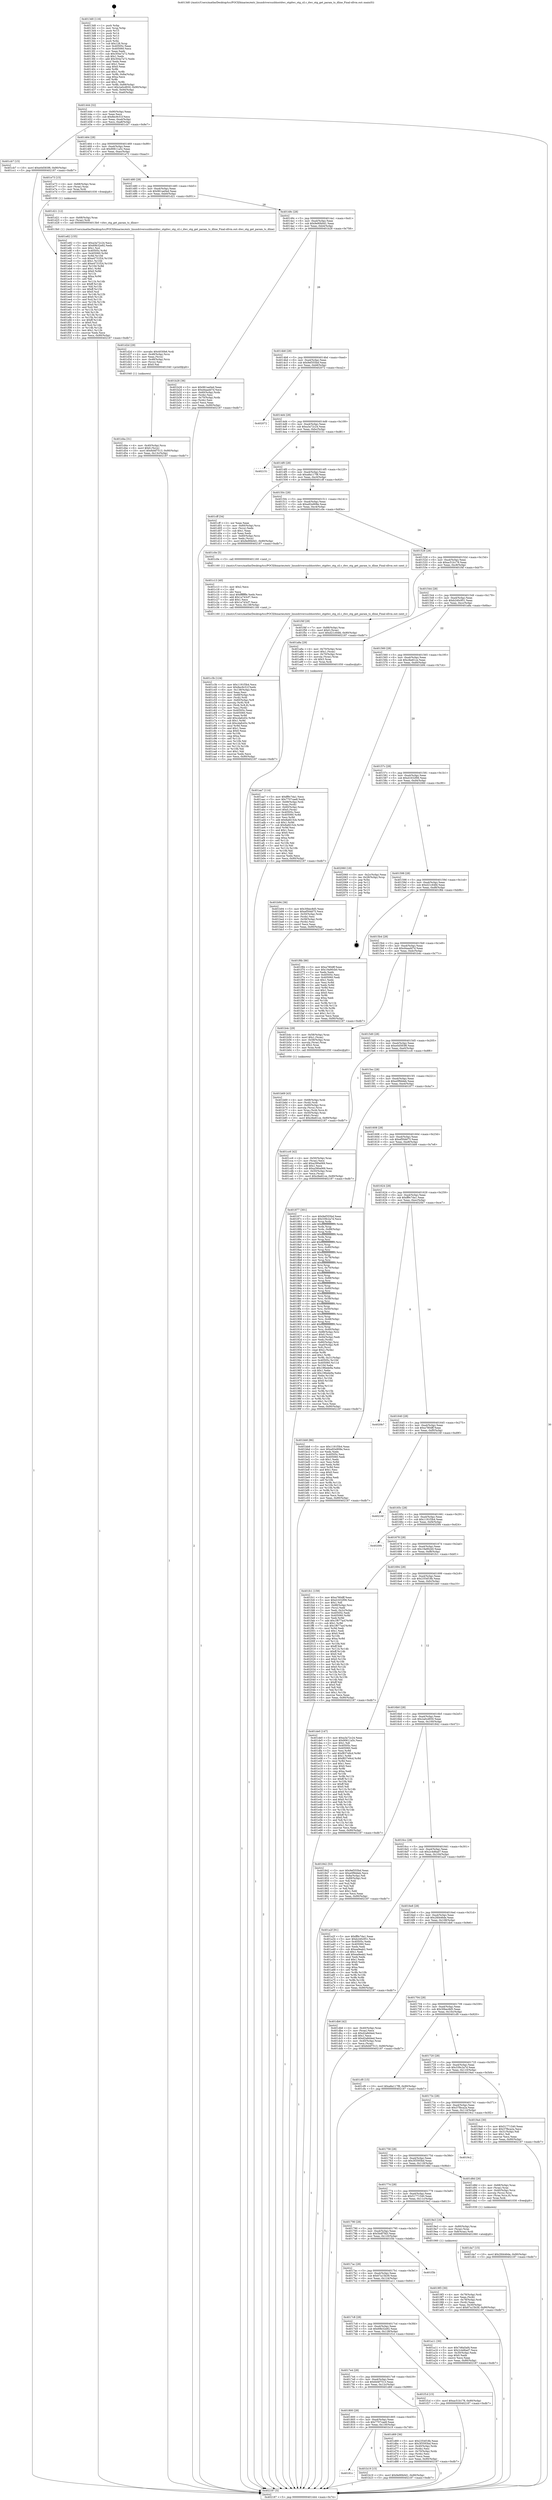 digraph "0x4013d0" {
  label = "0x4013d0 (/mnt/c/Users/mathe/Desktop/tcc/POCII/binaries/extr_linuxdriversusbhostdwc_otgdwc_otg_cil.c_dwc_otg_get_param_ts_dline_Final-ollvm.out::main(0))"
  labelloc = "t"
  node[shape=record]

  Entry [label="",width=0.3,height=0.3,shape=circle,fillcolor=black,style=filled]
  "0x401444" [label="{
     0x401444 [32]\l
     | [instrs]\l
     &nbsp;&nbsp;0x401444 \<+6\>: mov -0x90(%rbp),%eax\l
     &nbsp;&nbsp;0x40144a \<+2\>: mov %eax,%ecx\l
     &nbsp;&nbsp;0x40144c \<+6\>: sub $0x8ec9c51f,%ecx\l
     &nbsp;&nbsp;0x401452 \<+6\>: mov %eax,-0xa4(%rbp)\l
     &nbsp;&nbsp;0x401458 \<+6\>: mov %ecx,-0xa8(%rbp)\l
     &nbsp;&nbsp;0x40145e \<+6\>: je 0000000000401cb7 \<main+0x8e7\>\l
  }"]
  "0x401cb7" [label="{
     0x401cb7 [15]\l
     | [instrs]\l
     &nbsp;&nbsp;0x401cb7 \<+10\>: movl $0xe0d583f6,-0x90(%rbp)\l
     &nbsp;&nbsp;0x401cc1 \<+5\>: jmp 0000000000402187 \<main+0xdb7\>\l
  }"]
  "0x401464" [label="{
     0x401464 [28]\l
     | [instrs]\l
     &nbsp;&nbsp;0x401464 \<+5\>: jmp 0000000000401469 \<main+0x99\>\l
     &nbsp;&nbsp;0x401469 \<+6\>: mov -0xa4(%rbp),%eax\l
     &nbsp;&nbsp;0x40146f \<+5\>: sub $0x90611a5c,%eax\l
     &nbsp;&nbsp;0x401474 \<+6\>: mov %eax,-0xac(%rbp)\l
     &nbsp;&nbsp;0x40147a \<+6\>: je 0000000000401e73 \<main+0xaa3\>\l
  }"]
  Exit [label="",width=0.3,height=0.3,shape=circle,fillcolor=black,style=filled,peripheries=2]
  "0x401e73" [label="{
     0x401e73 [15]\l
     | [instrs]\l
     &nbsp;&nbsp;0x401e73 \<+4\>: mov -0x68(%rbp),%rax\l
     &nbsp;&nbsp;0x401e77 \<+3\>: mov (%rax),%rax\l
     &nbsp;&nbsp;0x401e7a \<+3\>: mov %rax,%rdi\l
     &nbsp;&nbsp;0x401e7d \<+5\>: call 0000000000401030 \<free@plt\>\l
     | [calls]\l
     &nbsp;&nbsp;0x401030 \{1\} (unknown)\l
  }"]
  "0x401480" [label="{
     0x401480 [28]\l
     | [instrs]\l
     &nbsp;&nbsp;0x401480 \<+5\>: jmp 0000000000401485 \<main+0xb5\>\l
     &nbsp;&nbsp;0x401485 \<+6\>: mov -0xa4(%rbp),%eax\l
     &nbsp;&nbsp;0x40148b \<+5\>: sub $0x961ae0ed,%eax\l
     &nbsp;&nbsp;0x401490 \<+6\>: mov %eax,-0xb0(%rbp)\l
     &nbsp;&nbsp;0x401496 \<+6\>: je 0000000000401d21 \<main+0x951\>\l
  }"]
  "0x401e82" [label="{
     0x401e82 [155]\l
     | [instrs]\l
     &nbsp;&nbsp;0x401e82 \<+5\>: mov $0xa3a72c24,%ecx\l
     &nbsp;&nbsp;0x401e87 \<+5\>: mov $0x69b32e92,%edx\l
     &nbsp;&nbsp;0x401e8c \<+3\>: mov $0x1,%sil\l
     &nbsp;&nbsp;0x401e8f \<+8\>: mov 0x40505c,%r8d\l
     &nbsp;&nbsp;0x401e97 \<+8\>: mov 0x405060,%r9d\l
     &nbsp;&nbsp;0x401e9f \<+3\>: mov %r8d,%r10d\l
     &nbsp;&nbsp;0x401ea2 \<+7\>: sub $0xe4731f24,%r10d\l
     &nbsp;&nbsp;0x401ea9 \<+4\>: sub $0x1,%r10d\l
     &nbsp;&nbsp;0x401ead \<+7\>: add $0xe4731f24,%r10d\l
     &nbsp;&nbsp;0x401eb4 \<+4\>: imul %r10d,%r8d\l
     &nbsp;&nbsp;0x401eb8 \<+4\>: and $0x1,%r8d\l
     &nbsp;&nbsp;0x401ebc \<+4\>: cmp $0x0,%r8d\l
     &nbsp;&nbsp;0x401ec0 \<+4\>: sete %r11b\l
     &nbsp;&nbsp;0x401ec4 \<+4\>: cmp $0xa,%r9d\l
     &nbsp;&nbsp;0x401ec8 \<+3\>: setl %bl\l
     &nbsp;&nbsp;0x401ecb \<+3\>: mov %r11b,%r14b\l
     &nbsp;&nbsp;0x401ece \<+4\>: xor $0xff,%r14b\l
     &nbsp;&nbsp;0x401ed2 \<+3\>: mov %bl,%r15b\l
     &nbsp;&nbsp;0x401ed5 \<+4\>: xor $0xff,%r15b\l
     &nbsp;&nbsp;0x401ed9 \<+4\>: xor $0x0,%sil\l
     &nbsp;&nbsp;0x401edd \<+3\>: mov %r14b,%r12b\l
     &nbsp;&nbsp;0x401ee0 \<+4\>: and $0x0,%r12b\l
     &nbsp;&nbsp;0x401ee4 \<+3\>: and %sil,%r11b\l
     &nbsp;&nbsp;0x401ee7 \<+3\>: mov %r15b,%r13b\l
     &nbsp;&nbsp;0x401eea \<+4\>: and $0x0,%r13b\l
     &nbsp;&nbsp;0x401eee \<+3\>: and %sil,%bl\l
     &nbsp;&nbsp;0x401ef1 \<+3\>: or %r11b,%r12b\l
     &nbsp;&nbsp;0x401ef4 \<+3\>: or %bl,%r13b\l
     &nbsp;&nbsp;0x401ef7 \<+3\>: xor %r13b,%r12b\l
     &nbsp;&nbsp;0x401efa \<+3\>: or %r15b,%r14b\l
     &nbsp;&nbsp;0x401efd \<+4\>: xor $0xff,%r14b\l
     &nbsp;&nbsp;0x401f01 \<+4\>: or $0x0,%sil\l
     &nbsp;&nbsp;0x401f05 \<+3\>: and %sil,%r14b\l
     &nbsp;&nbsp;0x401f08 \<+3\>: or %r14b,%r12b\l
     &nbsp;&nbsp;0x401f0b \<+4\>: test $0x1,%r12b\l
     &nbsp;&nbsp;0x401f0f \<+3\>: cmovne %edx,%ecx\l
     &nbsp;&nbsp;0x401f12 \<+6\>: mov %ecx,-0x90(%rbp)\l
     &nbsp;&nbsp;0x401f18 \<+5\>: jmp 0000000000402187 \<main+0xdb7\>\l
  }"]
  "0x401d21" [label="{
     0x401d21 [12]\l
     | [instrs]\l
     &nbsp;&nbsp;0x401d21 \<+4\>: mov -0x68(%rbp),%rax\l
     &nbsp;&nbsp;0x401d25 \<+3\>: mov (%rax),%rdi\l
     &nbsp;&nbsp;0x401d28 \<+5\>: call 00000000004013b0 \<dwc_otg_get_param_ts_dline\>\l
     | [calls]\l
     &nbsp;&nbsp;0x4013b0 \{1\} (/mnt/c/Users/mathe/Desktop/tcc/POCII/binaries/extr_linuxdriversusbhostdwc_otgdwc_otg_cil.c_dwc_otg_get_param_ts_dline_Final-ollvm.out::dwc_otg_get_param_ts_dline)\l
  }"]
  "0x40149c" [label="{
     0x40149c [28]\l
     | [instrs]\l
     &nbsp;&nbsp;0x40149c \<+5\>: jmp 00000000004014a1 \<main+0xd1\>\l
     &nbsp;&nbsp;0x4014a1 \<+6\>: mov -0xa4(%rbp),%eax\l
     &nbsp;&nbsp;0x4014a7 \<+5\>: sub $0x9e90b0d1,%eax\l
     &nbsp;&nbsp;0x4014ac \<+6\>: mov %eax,-0xb4(%rbp)\l
     &nbsp;&nbsp;0x4014b2 \<+6\>: je 0000000000401b28 \<main+0x758\>\l
  }"]
  "0x401da7" [label="{
     0x401da7 [15]\l
     | [instrs]\l
     &nbsp;&nbsp;0x401da7 \<+10\>: movl $0x2fd446de,-0x90(%rbp)\l
     &nbsp;&nbsp;0x401db1 \<+5\>: jmp 0000000000402187 \<main+0xdb7\>\l
  }"]
  "0x401b28" [label="{
     0x401b28 [36]\l
     | [instrs]\l
     &nbsp;&nbsp;0x401b28 \<+5\>: mov $0x961ae0ed,%eax\l
     &nbsp;&nbsp;0x401b2d \<+5\>: mov $0xd4aadd7d,%ecx\l
     &nbsp;&nbsp;0x401b32 \<+4\>: mov -0x60(%rbp),%rdx\l
     &nbsp;&nbsp;0x401b36 \<+2\>: mov (%rdx),%esi\l
     &nbsp;&nbsp;0x401b38 \<+4\>: mov -0x70(%rbp),%rdx\l
     &nbsp;&nbsp;0x401b3c \<+2\>: cmp (%rdx),%esi\l
     &nbsp;&nbsp;0x401b3e \<+3\>: cmovl %ecx,%eax\l
     &nbsp;&nbsp;0x401b41 \<+6\>: mov %eax,-0x90(%rbp)\l
     &nbsp;&nbsp;0x401b47 \<+5\>: jmp 0000000000402187 \<main+0xdb7\>\l
  }"]
  "0x4014b8" [label="{
     0x4014b8 [28]\l
     | [instrs]\l
     &nbsp;&nbsp;0x4014b8 \<+5\>: jmp 00000000004014bd \<main+0xed\>\l
     &nbsp;&nbsp;0x4014bd \<+6\>: mov -0xa4(%rbp),%eax\l
     &nbsp;&nbsp;0x4014c3 \<+5\>: sub $0x9ef355bd,%eax\l
     &nbsp;&nbsp;0x4014c8 \<+6\>: mov %eax,-0xb8(%rbp)\l
     &nbsp;&nbsp;0x4014ce \<+6\>: je 0000000000402072 \<main+0xca2\>\l
  }"]
  "0x401d4a" [label="{
     0x401d4a [31]\l
     | [instrs]\l
     &nbsp;&nbsp;0x401d4a \<+4\>: mov -0x40(%rbp),%rcx\l
     &nbsp;&nbsp;0x401d4e \<+6\>: movl $0x0,(%rcx)\l
     &nbsp;&nbsp;0x401d54 \<+10\>: movl $0x6d4f7513,-0x90(%rbp)\l
     &nbsp;&nbsp;0x401d5e \<+6\>: mov %eax,-0x13c(%rbp)\l
     &nbsp;&nbsp;0x401d64 \<+5\>: jmp 0000000000402187 \<main+0xdb7\>\l
  }"]
  "0x402072" [label="{
     0x402072\l
  }", style=dashed]
  "0x4014d4" [label="{
     0x4014d4 [28]\l
     | [instrs]\l
     &nbsp;&nbsp;0x4014d4 \<+5\>: jmp 00000000004014d9 \<main+0x109\>\l
     &nbsp;&nbsp;0x4014d9 \<+6\>: mov -0xa4(%rbp),%eax\l
     &nbsp;&nbsp;0x4014df \<+5\>: sub $0xa3a72c24,%eax\l
     &nbsp;&nbsp;0x4014e4 \<+6\>: mov %eax,-0xbc(%rbp)\l
     &nbsp;&nbsp;0x4014ea \<+6\>: je 0000000000402151 \<main+0xd81\>\l
  }"]
  "0x401d2d" [label="{
     0x401d2d [29]\l
     | [instrs]\l
     &nbsp;&nbsp;0x401d2d \<+10\>: movabs $0x4030b6,%rdi\l
     &nbsp;&nbsp;0x401d37 \<+4\>: mov -0x48(%rbp),%rcx\l
     &nbsp;&nbsp;0x401d3b \<+2\>: mov %eax,(%rcx)\l
     &nbsp;&nbsp;0x401d3d \<+4\>: mov -0x48(%rbp),%rcx\l
     &nbsp;&nbsp;0x401d41 \<+2\>: mov (%rcx),%esi\l
     &nbsp;&nbsp;0x401d43 \<+2\>: mov $0x0,%al\l
     &nbsp;&nbsp;0x401d45 \<+5\>: call 0000000000401040 \<printf@plt\>\l
     | [calls]\l
     &nbsp;&nbsp;0x401040 \{1\} (unknown)\l
  }"]
  "0x402151" [label="{
     0x402151\l
  }", style=dashed]
  "0x4014f0" [label="{
     0x4014f0 [28]\l
     | [instrs]\l
     &nbsp;&nbsp;0x4014f0 \<+5\>: jmp 00000000004014f5 \<main+0x125\>\l
     &nbsp;&nbsp;0x4014f5 \<+6\>: mov -0xa4(%rbp),%eax\l
     &nbsp;&nbsp;0x4014fb \<+5\>: sub $0xa8a117f8,%eax\l
     &nbsp;&nbsp;0x401500 \<+6\>: mov %eax,-0xc0(%rbp)\l
     &nbsp;&nbsp;0x401506 \<+6\>: je 0000000000401cff \<main+0x92f\>\l
  }"]
  "0x401c3b" [label="{
     0x401c3b [124]\l
     | [instrs]\l
     &nbsp;&nbsp;0x401c3b \<+5\>: mov $0x1191f3b4,%ecx\l
     &nbsp;&nbsp;0x401c40 \<+5\>: mov $0x8ec9c51f,%edx\l
     &nbsp;&nbsp;0x401c45 \<+6\>: mov -0x138(%rbp),%esi\l
     &nbsp;&nbsp;0x401c4b \<+3\>: imul %eax,%esi\l
     &nbsp;&nbsp;0x401c4e \<+4\>: mov -0x68(%rbp),%rdi\l
     &nbsp;&nbsp;0x401c52 \<+3\>: mov (%rdi),%rdi\l
     &nbsp;&nbsp;0x401c55 \<+4\>: mov -0x60(%rbp),%r8\l
     &nbsp;&nbsp;0x401c59 \<+3\>: movslq (%r8),%r8\l
     &nbsp;&nbsp;0x401c5c \<+4\>: mov (%rdi,%r8,8),%rdi\l
     &nbsp;&nbsp;0x401c60 \<+2\>: mov %esi,(%rdi)\l
     &nbsp;&nbsp;0x401c62 \<+7\>: mov 0x40505c,%eax\l
     &nbsp;&nbsp;0x401c69 \<+7\>: mov 0x405060,%esi\l
     &nbsp;&nbsp;0x401c70 \<+3\>: mov %eax,%r9d\l
     &nbsp;&nbsp;0x401c73 \<+7\>: add $0xcdafcd3c,%r9d\l
     &nbsp;&nbsp;0x401c7a \<+4\>: sub $0x1,%r9d\l
     &nbsp;&nbsp;0x401c7e \<+7\>: sub $0xcdafcd3c,%r9d\l
     &nbsp;&nbsp;0x401c85 \<+4\>: imul %r9d,%eax\l
     &nbsp;&nbsp;0x401c89 \<+3\>: and $0x1,%eax\l
     &nbsp;&nbsp;0x401c8c \<+3\>: cmp $0x0,%eax\l
     &nbsp;&nbsp;0x401c8f \<+4\>: sete %r10b\l
     &nbsp;&nbsp;0x401c93 \<+3\>: cmp $0xa,%esi\l
     &nbsp;&nbsp;0x401c96 \<+4\>: setl %r11b\l
     &nbsp;&nbsp;0x401c9a \<+3\>: mov %r10b,%bl\l
     &nbsp;&nbsp;0x401c9d \<+3\>: and %r11b,%bl\l
     &nbsp;&nbsp;0x401ca0 \<+3\>: xor %r11b,%r10b\l
     &nbsp;&nbsp;0x401ca3 \<+3\>: or %r10b,%bl\l
     &nbsp;&nbsp;0x401ca6 \<+3\>: test $0x1,%bl\l
     &nbsp;&nbsp;0x401ca9 \<+3\>: cmovne %edx,%ecx\l
     &nbsp;&nbsp;0x401cac \<+6\>: mov %ecx,-0x90(%rbp)\l
     &nbsp;&nbsp;0x401cb2 \<+5\>: jmp 0000000000402187 \<main+0xdb7\>\l
  }"]
  "0x401cff" [label="{
     0x401cff [34]\l
     | [instrs]\l
     &nbsp;&nbsp;0x401cff \<+2\>: xor %eax,%eax\l
     &nbsp;&nbsp;0x401d01 \<+4\>: mov -0x60(%rbp),%rcx\l
     &nbsp;&nbsp;0x401d05 \<+2\>: mov (%rcx),%edx\l
     &nbsp;&nbsp;0x401d07 \<+3\>: sub $0x1,%eax\l
     &nbsp;&nbsp;0x401d0a \<+2\>: sub %eax,%edx\l
     &nbsp;&nbsp;0x401d0c \<+4\>: mov -0x60(%rbp),%rcx\l
     &nbsp;&nbsp;0x401d10 \<+2\>: mov %edx,(%rcx)\l
     &nbsp;&nbsp;0x401d12 \<+10\>: movl $0x9e90b0d1,-0x90(%rbp)\l
     &nbsp;&nbsp;0x401d1c \<+5\>: jmp 0000000000402187 \<main+0xdb7\>\l
  }"]
  "0x40150c" [label="{
     0x40150c [28]\l
     | [instrs]\l
     &nbsp;&nbsp;0x40150c \<+5\>: jmp 0000000000401511 \<main+0x141\>\l
     &nbsp;&nbsp;0x401511 \<+6\>: mov -0xa4(%rbp),%eax\l
     &nbsp;&nbsp;0x401517 \<+5\>: sub $0xa92e908e,%eax\l
     &nbsp;&nbsp;0x40151c \<+6\>: mov %eax,-0xc4(%rbp)\l
     &nbsp;&nbsp;0x401522 \<+6\>: je 0000000000401c0e \<main+0x83e\>\l
  }"]
  "0x401c13" [label="{
     0x401c13 [40]\l
     | [instrs]\l
     &nbsp;&nbsp;0x401c13 \<+5\>: mov $0x2,%ecx\l
     &nbsp;&nbsp;0x401c18 \<+1\>: cltd\l
     &nbsp;&nbsp;0x401c19 \<+2\>: idiv %ecx\l
     &nbsp;&nbsp;0x401c1b \<+6\>: imul $0xfffffffe,%edx,%ecx\l
     &nbsp;&nbsp;0x401c21 \<+6\>: add $0x1a743cf7,%ecx\l
     &nbsp;&nbsp;0x401c27 \<+3\>: add $0x1,%ecx\l
     &nbsp;&nbsp;0x401c2a \<+6\>: sub $0x1a743cf7,%ecx\l
     &nbsp;&nbsp;0x401c30 \<+6\>: mov %ecx,-0x138(%rbp)\l
     &nbsp;&nbsp;0x401c36 \<+5\>: call 0000000000401160 \<next_i\>\l
     | [calls]\l
     &nbsp;&nbsp;0x401160 \{1\} (/mnt/c/Users/mathe/Desktop/tcc/POCII/binaries/extr_linuxdriversusbhostdwc_otgdwc_otg_cil.c_dwc_otg_get_param_ts_dline_Final-ollvm.out::next_i)\l
  }"]
  "0x401c0e" [label="{
     0x401c0e [5]\l
     | [instrs]\l
     &nbsp;&nbsp;0x401c0e \<+5\>: call 0000000000401160 \<next_i\>\l
     | [calls]\l
     &nbsp;&nbsp;0x401160 \{1\} (/mnt/c/Users/mathe/Desktop/tcc/POCII/binaries/extr_linuxdriversusbhostdwc_otgdwc_otg_cil.c_dwc_otg_get_param_ts_dline_Final-ollvm.out::next_i)\l
  }"]
  "0x401528" [label="{
     0x401528 [28]\l
     | [instrs]\l
     &nbsp;&nbsp;0x401528 \<+5\>: jmp 000000000040152d \<main+0x15d\>\l
     &nbsp;&nbsp;0x40152d \<+6\>: mov -0xa4(%rbp),%eax\l
     &nbsp;&nbsp;0x401533 \<+5\>: sub $0xac51b178,%eax\l
     &nbsp;&nbsp;0x401538 \<+6\>: mov %eax,-0xc8(%rbp)\l
     &nbsp;&nbsp;0x40153e \<+6\>: je 0000000000401f4f \<main+0xb7f\>\l
  }"]
  "0x401b69" [label="{
     0x401b69 [43]\l
     | [instrs]\l
     &nbsp;&nbsp;0x401b69 \<+4\>: mov -0x68(%rbp),%rdi\l
     &nbsp;&nbsp;0x401b6d \<+3\>: mov (%rdi),%rdi\l
     &nbsp;&nbsp;0x401b70 \<+4\>: mov -0x60(%rbp),%rcx\l
     &nbsp;&nbsp;0x401b74 \<+3\>: movslq (%rcx),%rcx\l
     &nbsp;&nbsp;0x401b77 \<+4\>: mov %rax,(%rdi,%rcx,8)\l
     &nbsp;&nbsp;0x401b7b \<+4\>: mov -0x50(%rbp),%rax\l
     &nbsp;&nbsp;0x401b7f \<+6\>: movl $0x0,(%rax)\l
     &nbsp;&nbsp;0x401b85 \<+10\>: movl $0xcfee61ce,-0x90(%rbp)\l
     &nbsp;&nbsp;0x401b8f \<+5\>: jmp 0000000000402187 \<main+0xdb7\>\l
  }"]
  "0x401f4f" [label="{
     0x401f4f [28]\l
     | [instrs]\l
     &nbsp;&nbsp;0x401f4f \<+7\>: mov -0x88(%rbp),%rax\l
     &nbsp;&nbsp;0x401f56 \<+6\>: movl $0x0,(%rax)\l
     &nbsp;&nbsp;0x401f5c \<+10\>: movl $0xd21c64fd,-0x90(%rbp)\l
     &nbsp;&nbsp;0x401f66 \<+5\>: jmp 0000000000402187 \<main+0xdb7\>\l
  }"]
  "0x401544" [label="{
     0x401544 [28]\l
     | [instrs]\l
     &nbsp;&nbsp;0x401544 \<+5\>: jmp 0000000000401549 \<main+0x179\>\l
     &nbsp;&nbsp;0x401549 \<+6\>: mov -0xa4(%rbp),%eax\l
     &nbsp;&nbsp;0x40154f \<+5\>: sub $0xb240c951,%eax\l
     &nbsp;&nbsp;0x401554 \<+6\>: mov %eax,-0xcc(%rbp)\l
     &nbsp;&nbsp;0x40155a \<+6\>: je 0000000000401a8a \<main+0x6ba\>\l
  }"]
  "0x40181c" [label="{
     0x40181c\l
  }", style=dashed]
  "0x401a8a" [label="{
     0x401a8a [29]\l
     | [instrs]\l
     &nbsp;&nbsp;0x401a8a \<+4\>: mov -0x70(%rbp),%rax\l
     &nbsp;&nbsp;0x401a8e \<+6\>: movl $0x1,(%rax)\l
     &nbsp;&nbsp;0x401a94 \<+4\>: mov -0x70(%rbp),%rax\l
     &nbsp;&nbsp;0x401a98 \<+3\>: movslq (%rax),%rax\l
     &nbsp;&nbsp;0x401a9b \<+4\>: shl $0x3,%rax\l
     &nbsp;&nbsp;0x401a9f \<+3\>: mov %rax,%rdi\l
     &nbsp;&nbsp;0x401aa2 \<+5\>: call 0000000000401050 \<malloc@plt\>\l
     | [calls]\l
     &nbsp;&nbsp;0x401050 \{1\} (unknown)\l
  }"]
  "0x401560" [label="{
     0x401560 [28]\l
     | [instrs]\l
     &nbsp;&nbsp;0x401560 \<+5\>: jmp 0000000000401565 \<main+0x195\>\l
     &nbsp;&nbsp;0x401565 \<+6\>: mov -0xa4(%rbp),%eax\l
     &nbsp;&nbsp;0x40156b \<+5\>: sub $0xcfee61ce,%eax\l
     &nbsp;&nbsp;0x401570 \<+6\>: mov %eax,-0xd0(%rbp)\l
     &nbsp;&nbsp;0x401576 \<+6\>: je 0000000000401b94 \<main+0x7c4\>\l
  }"]
  "0x401b19" [label="{
     0x401b19 [15]\l
     | [instrs]\l
     &nbsp;&nbsp;0x401b19 \<+10\>: movl $0x9e90b0d1,-0x90(%rbp)\l
     &nbsp;&nbsp;0x401b23 \<+5\>: jmp 0000000000402187 \<main+0xdb7\>\l
  }"]
  "0x401b94" [label="{
     0x401b94 [36]\l
     | [instrs]\l
     &nbsp;&nbsp;0x401b94 \<+5\>: mov $0x30bec8d5,%eax\l
     &nbsp;&nbsp;0x401b99 \<+5\>: mov $0xef50dd75,%ecx\l
     &nbsp;&nbsp;0x401b9e \<+4\>: mov -0x50(%rbp),%rdx\l
     &nbsp;&nbsp;0x401ba2 \<+2\>: mov (%rdx),%esi\l
     &nbsp;&nbsp;0x401ba4 \<+4\>: mov -0x58(%rbp),%rdx\l
     &nbsp;&nbsp;0x401ba8 \<+2\>: cmp (%rdx),%esi\l
     &nbsp;&nbsp;0x401baa \<+3\>: cmovl %ecx,%eax\l
     &nbsp;&nbsp;0x401bad \<+6\>: mov %eax,-0x90(%rbp)\l
     &nbsp;&nbsp;0x401bb3 \<+5\>: jmp 0000000000402187 \<main+0xdb7\>\l
  }"]
  "0x40157c" [label="{
     0x40157c [28]\l
     | [instrs]\l
     &nbsp;&nbsp;0x40157c \<+5\>: jmp 0000000000401581 \<main+0x1b1\>\l
     &nbsp;&nbsp;0x401581 \<+6\>: mov -0xa4(%rbp),%eax\l
     &nbsp;&nbsp;0x401587 \<+5\>: sub $0xd1632f06,%eax\l
     &nbsp;&nbsp;0x40158c \<+6\>: mov %eax,-0xd4(%rbp)\l
     &nbsp;&nbsp;0x401592 \<+6\>: je 0000000000402060 \<main+0xc90\>\l
  }"]
  "0x401800" [label="{
     0x401800 [28]\l
     | [instrs]\l
     &nbsp;&nbsp;0x401800 \<+5\>: jmp 0000000000401805 \<main+0x435\>\l
     &nbsp;&nbsp;0x401805 \<+6\>: mov -0xa4(%rbp),%eax\l
     &nbsp;&nbsp;0x40180b \<+5\>: sub $0x7707cae8,%eax\l
     &nbsp;&nbsp;0x401810 \<+6\>: mov %eax,-0x130(%rbp)\l
     &nbsp;&nbsp;0x401816 \<+6\>: je 0000000000401b19 \<main+0x749\>\l
  }"]
  "0x402060" [label="{
     0x402060 [18]\l
     | [instrs]\l
     &nbsp;&nbsp;0x402060 \<+3\>: mov -0x2c(%rbp),%eax\l
     &nbsp;&nbsp;0x402063 \<+4\>: lea -0x28(%rbp),%rsp\l
     &nbsp;&nbsp;0x402067 \<+1\>: pop %rbx\l
     &nbsp;&nbsp;0x402068 \<+2\>: pop %r12\l
     &nbsp;&nbsp;0x40206a \<+2\>: pop %r13\l
     &nbsp;&nbsp;0x40206c \<+2\>: pop %r14\l
     &nbsp;&nbsp;0x40206e \<+2\>: pop %r15\l
     &nbsp;&nbsp;0x402070 \<+1\>: pop %rbp\l
     &nbsp;&nbsp;0x402071 \<+1\>: ret\l
  }"]
  "0x401598" [label="{
     0x401598 [28]\l
     | [instrs]\l
     &nbsp;&nbsp;0x401598 \<+5\>: jmp 000000000040159d \<main+0x1cd\>\l
     &nbsp;&nbsp;0x40159d \<+6\>: mov -0xa4(%rbp),%eax\l
     &nbsp;&nbsp;0x4015a3 \<+5\>: sub $0xd21c64fd,%eax\l
     &nbsp;&nbsp;0x4015a8 \<+6\>: mov %eax,-0xd8(%rbp)\l
     &nbsp;&nbsp;0x4015ae \<+6\>: je 0000000000401f6b \<main+0xb9b\>\l
  }"]
  "0x401d69" [label="{
     0x401d69 [36]\l
     | [instrs]\l
     &nbsp;&nbsp;0x401d69 \<+5\>: mov $0x2354f18b,%eax\l
     &nbsp;&nbsp;0x401d6e \<+5\>: mov $0x3f3593bd,%ecx\l
     &nbsp;&nbsp;0x401d73 \<+4\>: mov -0x40(%rbp),%rdx\l
     &nbsp;&nbsp;0x401d77 \<+2\>: mov (%rdx),%esi\l
     &nbsp;&nbsp;0x401d79 \<+4\>: mov -0x70(%rbp),%rdx\l
     &nbsp;&nbsp;0x401d7d \<+2\>: cmp (%rdx),%esi\l
     &nbsp;&nbsp;0x401d7f \<+3\>: cmovl %ecx,%eax\l
     &nbsp;&nbsp;0x401d82 \<+6\>: mov %eax,-0x90(%rbp)\l
     &nbsp;&nbsp;0x401d88 \<+5\>: jmp 0000000000402187 \<main+0xdb7\>\l
  }"]
  "0x401f6b" [label="{
     0x401f6b [86]\l
     | [instrs]\l
     &nbsp;&nbsp;0x401f6b \<+5\>: mov $0xa780dff,%eax\l
     &nbsp;&nbsp;0x401f70 \<+5\>: mov $0x19a90cb0,%ecx\l
     &nbsp;&nbsp;0x401f75 \<+2\>: xor %edx,%edx\l
     &nbsp;&nbsp;0x401f77 \<+7\>: mov 0x40505c,%esi\l
     &nbsp;&nbsp;0x401f7e \<+7\>: mov 0x405060,%edi\l
     &nbsp;&nbsp;0x401f85 \<+3\>: sub $0x1,%edx\l
     &nbsp;&nbsp;0x401f88 \<+3\>: mov %esi,%r8d\l
     &nbsp;&nbsp;0x401f8b \<+3\>: add %edx,%r8d\l
     &nbsp;&nbsp;0x401f8e \<+4\>: imul %r8d,%esi\l
     &nbsp;&nbsp;0x401f92 \<+3\>: and $0x1,%esi\l
     &nbsp;&nbsp;0x401f95 \<+3\>: cmp $0x0,%esi\l
     &nbsp;&nbsp;0x401f98 \<+4\>: sete %r9b\l
     &nbsp;&nbsp;0x401f9c \<+3\>: cmp $0xa,%edi\l
     &nbsp;&nbsp;0x401f9f \<+4\>: setl %r10b\l
     &nbsp;&nbsp;0x401fa3 \<+3\>: mov %r9b,%r11b\l
     &nbsp;&nbsp;0x401fa6 \<+3\>: and %r10b,%r11b\l
     &nbsp;&nbsp;0x401fa9 \<+3\>: xor %r10b,%r9b\l
     &nbsp;&nbsp;0x401fac \<+3\>: or %r9b,%r11b\l
     &nbsp;&nbsp;0x401faf \<+4\>: test $0x1,%r11b\l
     &nbsp;&nbsp;0x401fb3 \<+3\>: cmovne %ecx,%eax\l
     &nbsp;&nbsp;0x401fb6 \<+6\>: mov %eax,-0x90(%rbp)\l
     &nbsp;&nbsp;0x401fbc \<+5\>: jmp 0000000000402187 \<main+0xdb7\>\l
  }"]
  "0x4015b4" [label="{
     0x4015b4 [28]\l
     | [instrs]\l
     &nbsp;&nbsp;0x4015b4 \<+5\>: jmp 00000000004015b9 \<main+0x1e9\>\l
     &nbsp;&nbsp;0x4015b9 \<+6\>: mov -0xa4(%rbp),%eax\l
     &nbsp;&nbsp;0x4015bf \<+5\>: sub $0xd4aadd7d,%eax\l
     &nbsp;&nbsp;0x4015c4 \<+6\>: mov %eax,-0xdc(%rbp)\l
     &nbsp;&nbsp;0x4015ca \<+6\>: je 0000000000401b4c \<main+0x77c\>\l
  }"]
  "0x4017e4" [label="{
     0x4017e4 [28]\l
     | [instrs]\l
     &nbsp;&nbsp;0x4017e4 \<+5\>: jmp 00000000004017e9 \<main+0x419\>\l
     &nbsp;&nbsp;0x4017e9 \<+6\>: mov -0xa4(%rbp),%eax\l
     &nbsp;&nbsp;0x4017ef \<+5\>: sub $0x6d4f7513,%eax\l
     &nbsp;&nbsp;0x4017f4 \<+6\>: mov %eax,-0x12c(%rbp)\l
     &nbsp;&nbsp;0x4017fa \<+6\>: je 0000000000401d69 \<main+0x999\>\l
  }"]
  "0x401b4c" [label="{
     0x401b4c [29]\l
     | [instrs]\l
     &nbsp;&nbsp;0x401b4c \<+4\>: mov -0x58(%rbp),%rax\l
     &nbsp;&nbsp;0x401b50 \<+6\>: movl $0x1,(%rax)\l
     &nbsp;&nbsp;0x401b56 \<+4\>: mov -0x58(%rbp),%rax\l
     &nbsp;&nbsp;0x401b5a \<+3\>: movslq (%rax),%rax\l
     &nbsp;&nbsp;0x401b5d \<+4\>: shl $0x2,%rax\l
     &nbsp;&nbsp;0x401b61 \<+3\>: mov %rax,%rdi\l
     &nbsp;&nbsp;0x401b64 \<+5\>: call 0000000000401050 \<malloc@plt\>\l
     | [calls]\l
     &nbsp;&nbsp;0x401050 \{1\} (unknown)\l
  }"]
  "0x4015d0" [label="{
     0x4015d0 [28]\l
     | [instrs]\l
     &nbsp;&nbsp;0x4015d0 \<+5\>: jmp 00000000004015d5 \<main+0x205\>\l
     &nbsp;&nbsp;0x4015d5 \<+6\>: mov -0xa4(%rbp),%eax\l
     &nbsp;&nbsp;0x4015db \<+5\>: sub $0xe0d583f6,%eax\l
     &nbsp;&nbsp;0x4015e0 \<+6\>: mov %eax,-0xe0(%rbp)\l
     &nbsp;&nbsp;0x4015e6 \<+6\>: je 0000000000401cc6 \<main+0x8f6\>\l
  }"]
  "0x401f1d" [label="{
     0x401f1d [15]\l
     | [instrs]\l
     &nbsp;&nbsp;0x401f1d \<+10\>: movl $0xac51b178,-0x90(%rbp)\l
     &nbsp;&nbsp;0x401f27 \<+5\>: jmp 0000000000402187 \<main+0xdb7\>\l
  }"]
  "0x401cc6" [label="{
     0x401cc6 [42]\l
     | [instrs]\l
     &nbsp;&nbsp;0x401cc6 \<+4\>: mov -0x50(%rbp),%rax\l
     &nbsp;&nbsp;0x401cca \<+2\>: mov (%rax),%ecx\l
     &nbsp;&nbsp;0x401ccc \<+6\>: add $0xa390a069,%ecx\l
     &nbsp;&nbsp;0x401cd2 \<+3\>: add $0x1,%ecx\l
     &nbsp;&nbsp;0x401cd5 \<+6\>: sub $0xa390a069,%ecx\l
     &nbsp;&nbsp;0x401cdb \<+4\>: mov -0x50(%rbp),%rax\l
     &nbsp;&nbsp;0x401cdf \<+2\>: mov %ecx,(%rax)\l
     &nbsp;&nbsp;0x401ce1 \<+10\>: movl $0xcfee61ce,-0x90(%rbp)\l
     &nbsp;&nbsp;0x401ceb \<+5\>: jmp 0000000000402187 \<main+0xdb7\>\l
  }"]
  "0x4015ec" [label="{
     0x4015ec [28]\l
     | [instrs]\l
     &nbsp;&nbsp;0x4015ec \<+5\>: jmp 00000000004015f1 \<main+0x221\>\l
     &nbsp;&nbsp;0x4015f1 \<+6\>: mov -0xa4(%rbp),%eax\l
     &nbsp;&nbsp;0x4015f7 \<+5\>: sub $0xe0f9ddeb,%eax\l
     &nbsp;&nbsp;0x4015fc \<+6\>: mov %eax,-0xe4(%rbp)\l
     &nbsp;&nbsp;0x401602 \<+6\>: je 0000000000401877 \<main+0x4a7\>\l
  }"]
  "0x401aa7" [label="{
     0x401aa7 [114]\l
     | [instrs]\l
     &nbsp;&nbsp;0x401aa7 \<+5\>: mov $0xff9c7da1,%ecx\l
     &nbsp;&nbsp;0x401aac \<+5\>: mov $0x7707cae8,%edx\l
     &nbsp;&nbsp;0x401ab1 \<+4\>: mov -0x68(%rbp),%rdi\l
     &nbsp;&nbsp;0x401ab5 \<+3\>: mov %rax,(%rdi)\l
     &nbsp;&nbsp;0x401ab8 \<+4\>: mov -0x60(%rbp),%rax\l
     &nbsp;&nbsp;0x401abc \<+6\>: movl $0x0,(%rax)\l
     &nbsp;&nbsp;0x401ac2 \<+7\>: mov 0x40505c,%esi\l
     &nbsp;&nbsp;0x401ac9 \<+8\>: mov 0x405060,%r8d\l
     &nbsp;&nbsp;0x401ad1 \<+3\>: mov %esi,%r9d\l
     &nbsp;&nbsp;0x401ad4 \<+7\>: add $0x8afd15cb,%r9d\l
     &nbsp;&nbsp;0x401adb \<+4\>: sub $0x1,%r9d\l
     &nbsp;&nbsp;0x401adf \<+7\>: sub $0x8afd15cb,%r9d\l
     &nbsp;&nbsp;0x401ae6 \<+4\>: imul %r9d,%esi\l
     &nbsp;&nbsp;0x401aea \<+3\>: and $0x1,%esi\l
     &nbsp;&nbsp;0x401aed \<+3\>: cmp $0x0,%esi\l
     &nbsp;&nbsp;0x401af0 \<+4\>: sete %r10b\l
     &nbsp;&nbsp;0x401af4 \<+4\>: cmp $0xa,%r8d\l
     &nbsp;&nbsp;0x401af8 \<+4\>: setl %r11b\l
     &nbsp;&nbsp;0x401afc \<+3\>: mov %r10b,%bl\l
     &nbsp;&nbsp;0x401aff \<+3\>: and %r11b,%bl\l
     &nbsp;&nbsp;0x401b02 \<+3\>: xor %r11b,%r10b\l
     &nbsp;&nbsp;0x401b05 \<+3\>: or %r10b,%bl\l
     &nbsp;&nbsp;0x401b08 \<+3\>: test $0x1,%bl\l
     &nbsp;&nbsp;0x401b0b \<+3\>: cmovne %edx,%ecx\l
     &nbsp;&nbsp;0x401b0e \<+6\>: mov %ecx,-0x90(%rbp)\l
     &nbsp;&nbsp;0x401b14 \<+5\>: jmp 0000000000402187 \<main+0xdb7\>\l
  }"]
  "0x401877" [label="{
     0x401877 [301]\l
     | [instrs]\l
     &nbsp;&nbsp;0x401877 \<+5\>: mov $0x9ef355bd,%eax\l
     &nbsp;&nbsp;0x40187c \<+5\>: mov $0x339c2a7d,%ecx\l
     &nbsp;&nbsp;0x401881 \<+3\>: mov %rsp,%rdx\l
     &nbsp;&nbsp;0x401884 \<+4\>: add $0xfffffffffffffff0,%rdx\l
     &nbsp;&nbsp;0x401888 \<+3\>: mov %rdx,%rsp\l
     &nbsp;&nbsp;0x40188b \<+7\>: mov %rdx,-0x88(%rbp)\l
     &nbsp;&nbsp;0x401892 \<+3\>: mov %rsp,%rdx\l
     &nbsp;&nbsp;0x401895 \<+4\>: add $0xfffffffffffffff0,%rdx\l
     &nbsp;&nbsp;0x401899 \<+3\>: mov %rdx,%rsp\l
     &nbsp;&nbsp;0x40189c \<+3\>: mov %rsp,%rsi\l
     &nbsp;&nbsp;0x40189f \<+4\>: add $0xfffffffffffffff0,%rsi\l
     &nbsp;&nbsp;0x4018a3 \<+3\>: mov %rsi,%rsp\l
     &nbsp;&nbsp;0x4018a6 \<+4\>: mov %rsi,-0x80(%rbp)\l
     &nbsp;&nbsp;0x4018aa \<+3\>: mov %rsp,%rsi\l
     &nbsp;&nbsp;0x4018ad \<+4\>: add $0xfffffffffffffff0,%rsi\l
     &nbsp;&nbsp;0x4018b1 \<+3\>: mov %rsi,%rsp\l
     &nbsp;&nbsp;0x4018b4 \<+4\>: mov %rsi,-0x78(%rbp)\l
     &nbsp;&nbsp;0x4018b8 \<+3\>: mov %rsp,%rsi\l
     &nbsp;&nbsp;0x4018bb \<+4\>: add $0xfffffffffffffff0,%rsi\l
     &nbsp;&nbsp;0x4018bf \<+3\>: mov %rsi,%rsp\l
     &nbsp;&nbsp;0x4018c2 \<+4\>: mov %rsi,-0x70(%rbp)\l
     &nbsp;&nbsp;0x4018c6 \<+3\>: mov %rsp,%rsi\l
     &nbsp;&nbsp;0x4018c9 \<+4\>: add $0xfffffffffffffff0,%rsi\l
     &nbsp;&nbsp;0x4018cd \<+3\>: mov %rsi,%rsp\l
     &nbsp;&nbsp;0x4018d0 \<+4\>: mov %rsi,-0x68(%rbp)\l
     &nbsp;&nbsp;0x4018d4 \<+3\>: mov %rsp,%rsi\l
     &nbsp;&nbsp;0x4018d7 \<+4\>: add $0xfffffffffffffff0,%rsi\l
     &nbsp;&nbsp;0x4018db \<+3\>: mov %rsi,%rsp\l
     &nbsp;&nbsp;0x4018de \<+4\>: mov %rsi,-0x60(%rbp)\l
     &nbsp;&nbsp;0x4018e2 \<+3\>: mov %rsp,%rsi\l
     &nbsp;&nbsp;0x4018e5 \<+4\>: add $0xfffffffffffffff0,%rsi\l
     &nbsp;&nbsp;0x4018e9 \<+3\>: mov %rsi,%rsp\l
     &nbsp;&nbsp;0x4018ec \<+4\>: mov %rsi,-0x58(%rbp)\l
     &nbsp;&nbsp;0x4018f0 \<+3\>: mov %rsp,%rsi\l
     &nbsp;&nbsp;0x4018f3 \<+4\>: add $0xfffffffffffffff0,%rsi\l
     &nbsp;&nbsp;0x4018f7 \<+3\>: mov %rsi,%rsp\l
     &nbsp;&nbsp;0x4018fa \<+4\>: mov %rsi,-0x50(%rbp)\l
     &nbsp;&nbsp;0x4018fe \<+3\>: mov %rsp,%rsi\l
     &nbsp;&nbsp;0x401901 \<+4\>: add $0xfffffffffffffff0,%rsi\l
     &nbsp;&nbsp;0x401905 \<+3\>: mov %rsi,%rsp\l
     &nbsp;&nbsp;0x401908 \<+4\>: mov %rsi,-0x48(%rbp)\l
     &nbsp;&nbsp;0x40190c \<+3\>: mov %rsp,%rsi\l
     &nbsp;&nbsp;0x40190f \<+4\>: add $0xfffffffffffffff0,%rsi\l
     &nbsp;&nbsp;0x401913 \<+3\>: mov %rsi,%rsp\l
     &nbsp;&nbsp;0x401916 \<+4\>: mov %rsi,-0x40(%rbp)\l
     &nbsp;&nbsp;0x40191a \<+7\>: mov -0x88(%rbp),%rsi\l
     &nbsp;&nbsp;0x401921 \<+6\>: movl $0x0,(%rsi)\l
     &nbsp;&nbsp;0x401927 \<+6\>: mov -0x94(%rbp),%edi\l
     &nbsp;&nbsp;0x40192d \<+2\>: mov %edi,(%rdx)\l
     &nbsp;&nbsp;0x40192f \<+4\>: mov -0x80(%rbp),%rsi\l
     &nbsp;&nbsp;0x401933 \<+7\>: mov -0xa0(%rbp),%r8\l
     &nbsp;&nbsp;0x40193a \<+3\>: mov %r8,(%rsi)\l
     &nbsp;&nbsp;0x40193d \<+3\>: cmpl $0x2,(%rdx)\l
     &nbsp;&nbsp;0x401940 \<+4\>: setne %r9b\l
     &nbsp;&nbsp;0x401944 \<+4\>: and $0x1,%r9b\l
     &nbsp;&nbsp;0x401948 \<+4\>: mov %r9b,-0x31(%rbp)\l
     &nbsp;&nbsp;0x40194c \<+8\>: mov 0x40505c,%r10d\l
     &nbsp;&nbsp;0x401954 \<+8\>: mov 0x405060,%r11d\l
     &nbsp;&nbsp;0x40195c \<+3\>: mov %r10d,%ebx\l
     &nbsp;&nbsp;0x40195f \<+6\>: sub $0x196ede9a,%ebx\l
     &nbsp;&nbsp;0x401965 \<+3\>: sub $0x1,%ebx\l
     &nbsp;&nbsp;0x401968 \<+6\>: add $0x196ede9a,%ebx\l
     &nbsp;&nbsp;0x40196e \<+4\>: imul %ebx,%r10d\l
     &nbsp;&nbsp;0x401972 \<+4\>: and $0x1,%r10d\l
     &nbsp;&nbsp;0x401976 \<+4\>: cmp $0x0,%r10d\l
     &nbsp;&nbsp;0x40197a \<+4\>: sete %r9b\l
     &nbsp;&nbsp;0x40197e \<+4\>: cmp $0xa,%r11d\l
     &nbsp;&nbsp;0x401982 \<+4\>: setl %r14b\l
     &nbsp;&nbsp;0x401986 \<+3\>: mov %r9b,%r15b\l
     &nbsp;&nbsp;0x401989 \<+3\>: and %r14b,%r15b\l
     &nbsp;&nbsp;0x40198c \<+3\>: xor %r14b,%r9b\l
     &nbsp;&nbsp;0x40198f \<+3\>: or %r9b,%r15b\l
     &nbsp;&nbsp;0x401992 \<+4\>: test $0x1,%r15b\l
     &nbsp;&nbsp;0x401996 \<+3\>: cmovne %ecx,%eax\l
     &nbsp;&nbsp;0x401999 \<+6\>: mov %eax,-0x90(%rbp)\l
     &nbsp;&nbsp;0x40199f \<+5\>: jmp 0000000000402187 \<main+0xdb7\>\l
  }"]
  "0x401608" [label="{
     0x401608 [28]\l
     | [instrs]\l
     &nbsp;&nbsp;0x401608 \<+5\>: jmp 000000000040160d \<main+0x23d\>\l
     &nbsp;&nbsp;0x40160d \<+6\>: mov -0xa4(%rbp),%eax\l
     &nbsp;&nbsp;0x401613 \<+5\>: sub $0xef50dd75,%eax\l
     &nbsp;&nbsp;0x401618 \<+6\>: mov %eax,-0xe8(%rbp)\l
     &nbsp;&nbsp;0x40161e \<+6\>: je 0000000000401bb8 \<main+0x7e8\>\l
  }"]
  "0x4017c8" [label="{
     0x4017c8 [28]\l
     | [instrs]\l
     &nbsp;&nbsp;0x4017c8 \<+5\>: jmp 00000000004017cd \<main+0x3fd\>\l
     &nbsp;&nbsp;0x4017cd \<+6\>: mov -0xa4(%rbp),%eax\l
     &nbsp;&nbsp;0x4017d3 \<+5\>: sub $0x69b32e92,%eax\l
     &nbsp;&nbsp;0x4017d8 \<+6\>: mov %eax,-0x128(%rbp)\l
     &nbsp;&nbsp;0x4017de \<+6\>: je 0000000000401f1d \<main+0xb4d\>\l
  }"]
  "0x401bb8" [label="{
     0x401bb8 [86]\l
     | [instrs]\l
     &nbsp;&nbsp;0x401bb8 \<+5\>: mov $0x1191f3b4,%eax\l
     &nbsp;&nbsp;0x401bbd \<+5\>: mov $0xa92e908e,%ecx\l
     &nbsp;&nbsp;0x401bc2 \<+2\>: xor %edx,%edx\l
     &nbsp;&nbsp;0x401bc4 \<+7\>: mov 0x40505c,%esi\l
     &nbsp;&nbsp;0x401bcb \<+7\>: mov 0x405060,%edi\l
     &nbsp;&nbsp;0x401bd2 \<+3\>: sub $0x1,%edx\l
     &nbsp;&nbsp;0x401bd5 \<+3\>: mov %esi,%r8d\l
     &nbsp;&nbsp;0x401bd8 \<+3\>: add %edx,%r8d\l
     &nbsp;&nbsp;0x401bdb \<+4\>: imul %r8d,%esi\l
     &nbsp;&nbsp;0x401bdf \<+3\>: and $0x1,%esi\l
     &nbsp;&nbsp;0x401be2 \<+3\>: cmp $0x0,%esi\l
     &nbsp;&nbsp;0x401be5 \<+4\>: sete %r9b\l
     &nbsp;&nbsp;0x401be9 \<+3\>: cmp $0xa,%edi\l
     &nbsp;&nbsp;0x401bec \<+4\>: setl %r10b\l
     &nbsp;&nbsp;0x401bf0 \<+3\>: mov %r9b,%r11b\l
     &nbsp;&nbsp;0x401bf3 \<+3\>: and %r10b,%r11b\l
     &nbsp;&nbsp;0x401bf6 \<+3\>: xor %r10b,%r9b\l
     &nbsp;&nbsp;0x401bf9 \<+3\>: or %r9b,%r11b\l
     &nbsp;&nbsp;0x401bfc \<+4\>: test $0x1,%r11b\l
     &nbsp;&nbsp;0x401c00 \<+3\>: cmovne %ecx,%eax\l
     &nbsp;&nbsp;0x401c03 \<+6\>: mov %eax,-0x90(%rbp)\l
     &nbsp;&nbsp;0x401c09 \<+5\>: jmp 0000000000402187 \<main+0xdb7\>\l
  }"]
  "0x401624" [label="{
     0x401624 [28]\l
     | [instrs]\l
     &nbsp;&nbsp;0x401624 \<+5\>: jmp 0000000000401629 \<main+0x259\>\l
     &nbsp;&nbsp;0x401629 \<+6\>: mov -0xa4(%rbp),%eax\l
     &nbsp;&nbsp;0x40162f \<+5\>: sub $0xff9c7da1,%eax\l
     &nbsp;&nbsp;0x401634 \<+6\>: mov %eax,-0xec(%rbp)\l
     &nbsp;&nbsp;0x40163a \<+6\>: je 00000000004020b7 \<main+0xce7\>\l
  }"]
  "0x401a11" [label="{
     0x401a11 [30]\l
     | [instrs]\l
     &nbsp;&nbsp;0x401a11 \<+5\>: mov $0x7d6a5af4,%eax\l
     &nbsp;&nbsp;0x401a16 \<+5\>: mov $0x2c4d6ad7,%ecx\l
     &nbsp;&nbsp;0x401a1b \<+3\>: mov -0x30(%rbp),%edx\l
     &nbsp;&nbsp;0x401a1e \<+3\>: cmp $0x0,%edx\l
     &nbsp;&nbsp;0x401a21 \<+3\>: cmove %ecx,%eax\l
     &nbsp;&nbsp;0x401a24 \<+6\>: mov %eax,-0x90(%rbp)\l
     &nbsp;&nbsp;0x401a2a \<+5\>: jmp 0000000000402187 \<main+0xdb7\>\l
  }"]
  "0x4020b7" [label="{
     0x4020b7\l
  }", style=dashed]
  "0x401640" [label="{
     0x401640 [28]\l
     | [instrs]\l
     &nbsp;&nbsp;0x401640 \<+5\>: jmp 0000000000401645 \<main+0x275\>\l
     &nbsp;&nbsp;0x401645 \<+6\>: mov -0xa4(%rbp),%eax\l
     &nbsp;&nbsp;0x40164b \<+5\>: sub $0xa780dff,%eax\l
     &nbsp;&nbsp;0x401650 \<+6\>: mov %eax,-0xf0(%rbp)\l
     &nbsp;&nbsp;0x401656 \<+6\>: je 000000000040216f \<main+0xd9f\>\l
  }"]
  "0x4017ac" [label="{
     0x4017ac [28]\l
     | [instrs]\l
     &nbsp;&nbsp;0x4017ac \<+5\>: jmp 00000000004017b1 \<main+0x3e1\>\l
     &nbsp;&nbsp;0x4017b1 \<+6\>: mov -0xa4(%rbp),%eax\l
     &nbsp;&nbsp;0x4017b7 \<+5\>: sub $0x67a15b39,%eax\l
     &nbsp;&nbsp;0x4017bc \<+6\>: mov %eax,-0x124(%rbp)\l
     &nbsp;&nbsp;0x4017c2 \<+6\>: je 0000000000401a11 \<main+0x641\>\l
  }"]
  "0x40216f" [label="{
     0x40216f\l
  }", style=dashed]
  "0x40165c" [label="{
     0x40165c [28]\l
     | [instrs]\l
     &nbsp;&nbsp;0x40165c \<+5\>: jmp 0000000000401661 \<main+0x291\>\l
     &nbsp;&nbsp;0x401661 \<+6\>: mov -0xa4(%rbp),%eax\l
     &nbsp;&nbsp;0x401667 \<+5\>: sub $0x1191f3b4,%eax\l
     &nbsp;&nbsp;0x40166c \<+6\>: mov %eax,-0xf4(%rbp)\l
     &nbsp;&nbsp;0x401672 \<+6\>: je 00000000004020f4 \<main+0xd24\>\l
  }"]
  "0x401f3b" [label="{
     0x401f3b\l
  }", style=dashed]
  "0x4020f4" [label="{
     0x4020f4\l
  }", style=dashed]
  "0x401678" [label="{
     0x401678 [28]\l
     | [instrs]\l
     &nbsp;&nbsp;0x401678 \<+5\>: jmp 000000000040167d \<main+0x2ad\>\l
     &nbsp;&nbsp;0x40167d \<+6\>: mov -0xa4(%rbp),%eax\l
     &nbsp;&nbsp;0x401683 \<+5\>: sub $0x19a90cb0,%eax\l
     &nbsp;&nbsp;0x401688 \<+6\>: mov %eax,-0xf8(%rbp)\l
     &nbsp;&nbsp;0x40168e \<+6\>: je 0000000000401fc1 \<main+0xbf1\>\l
  }"]
  "0x4019f3" [label="{
     0x4019f3 [30]\l
     | [instrs]\l
     &nbsp;&nbsp;0x4019f3 \<+4\>: mov -0x78(%rbp),%rdi\l
     &nbsp;&nbsp;0x4019f7 \<+2\>: mov %eax,(%rdi)\l
     &nbsp;&nbsp;0x4019f9 \<+4\>: mov -0x78(%rbp),%rdi\l
     &nbsp;&nbsp;0x4019fd \<+2\>: mov (%rdi),%eax\l
     &nbsp;&nbsp;0x4019ff \<+3\>: mov %eax,-0x30(%rbp)\l
     &nbsp;&nbsp;0x401a02 \<+10\>: movl $0x67a15b39,-0x90(%rbp)\l
     &nbsp;&nbsp;0x401a0c \<+5\>: jmp 0000000000402187 \<main+0xdb7\>\l
  }"]
  "0x401fc1" [label="{
     0x401fc1 [159]\l
     | [instrs]\l
     &nbsp;&nbsp;0x401fc1 \<+5\>: mov $0xa780dff,%eax\l
     &nbsp;&nbsp;0x401fc6 \<+5\>: mov $0xd1632f06,%ecx\l
     &nbsp;&nbsp;0x401fcb \<+2\>: mov $0x1,%dl\l
     &nbsp;&nbsp;0x401fcd \<+7\>: mov -0x88(%rbp),%rsi\l
     &nbsp;&nbsp;0x401fd4 \<+2\>: mov (%rsi),%edi\l
     &nbsp;&nbsp;0x401fd6 \<+3\>: mov %edi,-0x2c(%rbp)\l
     &nbsp;&nbsp;0x401fd9 \<+7\>: mov 0x40505c,%edi\l
     &nbsp;&nbsp;0x401fe0 \<+8\>: mov 0x405060,%r8d\l
     &nbsp;&nbsp;0x401fe8 \<+3\>: mov %edi,%r9d\l
     &nbsp;&nbsp;0x401feb \<+7\>: add $0x1f677acf,%r9d\l
     &nbsp;&nbsp;0x401ff2 \<+4\>: sub $0x1,%r9d\l
     &nbsp;&nbsp;0x401ff6 \<+7\>: sub $0x1f677acf,%r9d\l
     &nbsp;&nbsp;0x401ffd \<+4\>: imul %r9d,%edi\l
     &nbsp;&nbsp;0x402001 \<+3\>: and $0x1,%edi\l
     &nbsp;&nbsp;0x402004 \<+3\>: cmp $0x0,%edi\l
     &nbsp;&nbsp;0x402007 \<+4\>: sete %r10b\l
     &nbsp;&nbsp;0x40200b \<+4\>: cmp $0xa,%r8d\l
     &nbsp;&nbsp;0x40200f \<+4\>: setl %r11b\l
     &nbsp;&nbsp;0x402013 \<+3\>: mov %r10b,%bl\l
     &nbsp;&nbsp;0x402016 \<+3\>: xor $0xff,%bl\l
     &nbsp;&nbsp;0x402019 \<+3\>: mov %r11b,%r14b\l
     &nbsp;&nbsp;0x40201c \<+4\>: xor $0xff,%r14b\l
     &nbsp;&nbsp;0x402020 \<+3\>: xor $0x0,%dl\l
     &nbsp;&nbsp;0x402023 \<+3\>: mov %bl,%r15b\l
     &nbsp;&nbsp;0x402026 \<+4\>: and $0x0,%r15b\l
     &nbsp;&nbsp;0x40202a \<+3\>: and %dl,%r10b\l
     &nbsp;&nbsp;0x40202d \<+3\>: mov %r14b,%r12b\l
     &nbsp;&nbsp;0x402030 \<+4\>: and $0x0,%r12b\l
     &nbsp;&nbsp;0x402034 \<+3\>: and %dl,%r11b\l
     &nbsp;&nbsp;0x402037 \<+3\>: or %r10b,%r15b\l
     &nbsp;&nbsp;0x40203a \<+3\>: or %r11b,%r12b\l
     &nbsp;&nbsp;0x40203d \<+3\>: xor %r12b,%r15b\l
     &nbsp;&nbsp;0x402040 \<+3\>: or %r14b,%bl\l
     &nbsp;&nbsp;0x402043 \<+3\>: xor $0xff,%bl\l
     &nbsp;&nbsp;0x402046 \<+3\>: or $0x0,%dl\l
     &nbsp;&nbsp;0x402049 \<+2\>: and %dl,%bl\l
     &nbsp;&nbsp;0x40204b \<+3\>: or %bl,%r15b\l
     &nbsp;&nbsp;0x40204e \<+4\>: test $0x1,%r15b\l
     &nbsp;&nbsp;0x402052 \<+3\>: cmovne %ecx,%eax\l
     &nbsp;&nbsp;0x402055 \<+6\>: mov %eax,-0x90(%rbp)\l
     &nbsp;&nbsp;0x40205b \<+5\>: jmp 0000000000402187 \<main+0xdb7\>\l
  }"]
  "0x401694" [label="{
     0x401694 [28]\l
     | [instrs]\l
     &nbsp;&nbsp;0x401694 \<+5\>: jmp 0000000000401699 \<main+0x2c9\>\l
     &nbsp;&nbsp;0x401699 \<+6\>: mov -0xa4(%rbp),%eax\l
     &nbsp;&nbsp;0x40169f \<+5\>: sub $0x2354f18b,%eax\l
     &nbsp;&nbsp;0x4016a4 \<+6\>: mov %eax,-0xfc(%rbp)\l
     &nbsp;&nbsp;0x4016aa \<+6\>: je 0000000000401de0 \<main+0xa10\>\l
  }"]
  "0x401790" [label="{
     0x401790 [28]\l
     | [instrs]\l
     &nbsp;&nbsp;0x401790 \<+5\>: jmp 0000000000401795 \<main+0x3c5\>\l
     &nbsp;&nbsp;0x401795 \<+6\>: mov -0xa4(%rbp),%eax\l
     &nbsp;&nbsp;0x40179b \<+5\>: sub $0x5bdf7fd3,%eax\l
     &nbsp;&nbsp;0x4017a0 \<+6\>: mov %eax,-0x120(%rbp)\l
     &nbsp;&nbsp;0x4017a6 \<+6\>: je 0000000000401f3b \<main+0xb6b\>\l
  }"]
  "0x401de0" [label="{
     0x401de0 [147]\l
     | [instrs]\l
     &nbsp;&nbsp;0x401de0 \<+5\>: mov $0xa3a72c24,%eax\l
     &nbsp;&nbsp;0x401de5 \<+5\>: mov $0x90611a5c,%ecx\l
     &nbsp;&nbsp;0x401dea \<+2\>: mov $0x1,%dl\l
     &nbsp;&nbsp;0x401dec \<+7\>: mov 0x40505c,%esi\l
     &nbsp;&nbsp;0x401df3 \<+7\>: mov 0x405060,%edi\l
     &nbsp;&nbsp;0x401dfa \<+3\>: mov %esi,%r8d\l
     &nbsp;&nbsp;0x401dfd \<+7\>: add $0xf837e9cd,%r8d\l
     &nbsp;&nbsp;0x401e04 \<+4\>: sub $0x1,%r8d\l
     &nbsp;&nbsp;0x401e08 \<+7\>: sub $0xf837e9cd,%r8d\l
     &nbsp;&nbsp;0x401e0f \<+4\>: imul %r8d,%esi\l
     &nbsp;&nbsp;0x401e13 \<+3\>: and $0x1,%esi\l
     &nbsp;&nbsp;0x401e16 \<+3\>: cmp $0x0,%esi\l
     &nbsp;&nbsp;0x401e19 \<+4\>: sete %r9b\l
     &nbsp;&nbsp;0x401e1d \<+3\>: cmp $0xa,%edi\l
     &nbsp;&nbsp;0x401e20 \<+4\>: setl %r10b\l
     &nbsp;&nbsp;0x401e24 \<+3\>: mov %r9b,%r11b\l
     &nbsp;&nbsp;0x401e27 \<+4\>: xor $0xff,%r11b\l
     &nbsp;&nbsp;0x401e2b \<+3\>: mov %r10b,%bl\l
     &nbsp;&nbsp;0x401e2e \<+3\>: xor $0xff,%bl\l
     &nbsp;&nbsp;0x401e31 \<+3\>: xor $0x0,%dl\l
     &nbsp;&nbsp;0x401e34 \<+3\>: mov %r11b,%r14b\l
     &nbsp;&nbsp;0x401e37 \<+4\>: and $0x0,%r14b\l
     &nbsp;&nbsp;0x401e3b \<+3\>: and %dl,%r9b\l
     &nbsp;&nbsp;0x401e3e \<+3\>: mov %bl,%r15b\l
     &nbsp;&nbsp;0x401e41 \<+4\>: and $0x0,%r15b\l
     &nbsp;&nbsp;0x401e45 \<+3\>: and %dl,%r10b\l
     &nbsp;&nbsp;0x401e48 \<+3\>: or %r9b,%r14b\l
     &nbsp;&nbsp;0x401e4b \<+3\>: or %r10b,%r15b\l
     &nbsp;&nbsp;0x401e4e \<+3\>: xor %r15b,%r14b\l
     &nbsp;&nbsp;0x401e51 \<+3\>: or %bl,%r11b\l
     &nbsp;&nbsp;0x401e54 \<+4\>: xor $0xff,%r11b\l
     &nbsp;&nbsp;0x401e58 \<+3\>: or $0x0,%dl\l
     &nbsp;&nbsp;0x401e5b \<+3\>: and %dl,%r11b\l
     &nbsp;&nbsp;0x401e5e \<+3\>: or %r11b,%r14b\l
     &nbsp;&nbsp;0x401e61 \<+4\>: test $0x1,%r14b\l
     &nbsp;&nbsp;0x401e65 \<+3\>: cmovne %ecx,%eax\l
     &nbsp;&nbsp;0x401e68 \<+6\>: mov %eax,-0x90(%rbp)\l
     &nbsp;&nbsp;0x401e6e \<+5\>: jmp 0000000000402187 \<main+0xdb7\>\l
  }"]
  "0x4016b0" [label="{
     0x4016b0 [28]\l
     | [instrs]\l
     &nbsp;&nbsp;0x4016b0 \<+5\>: jmp 00000000004016b5 \<main+0x2e5\>\l
     &nbsp;&nbsp;0x4016b5 \<+6\>: mov -0xa4(%rbp),%eax\l
     &nbsp;&nbsp;0x4016bb \<+5\>: sub $0x2a0cd930,%eax\l
     &nbsp;&nbsp;0x4016c0 \<+6\>: mov %eax,-0x100(%rbp)\l
     &nbsp;&nbsp;0x4016c6 \<+6\>: je 0000000000401842 \<main+0x472\>\l
  }"]
  "0x4019e3" [label="{
     0x4019e3 [16]\l
     | [instrs]\l
     &nbsp;&nbsp;0x4019e3 \<+4\>: mov -0x80(%rbp),%rax\l
     &nbsp;&nbsp;0x4019e7 \<+3\>: mov (%rax),%rax\l
     &nbsp;&nbsp;0x4019ea \<+4\>: mov 0x8(%rax),%rdi\l
     &nbsp;&nbsp;0x4019ee \<+5\>: call 0000000000401060 \<atoi@plt\>\l
     | [calls]\l
     &nbsp;&nbsp;0x401060 \{1\} (unknown)\l
  }"]
  "0x401842" [label="{
     0x401842 [53]\l
     | [instrs]\l
     &nbsp;&nbsp;0x401842 \<+5\>: mov $0x9ef355bd,%eax\l
     &nbsp;&nbsp;0x401847 \<+5\>: mov $0xe0f9ddeb,%ecx\l
     &nbsp;&nbsp;0x40184c \<+6\>: mov -0x8a(%rbp),%dl\l
     &nbsp;&nbsp;0x401852 \<+7\>: mov -0x89(%rbp),%sil\l
     &nbsp;&nbsp;0x401859 \<+3\>: mov %dl,%dil\l
     &nbsp;&nbsp;0x40185c \<+3\>: and %sil,%dil\l
     &nbsp;&nbsp;0x40185f \<+3\>: xor %sil,%dl\l
     &nbsp;&nbsp;0x401862 \<+3\>: or %dl,%dil\l
     &nbsp;&nbsp;0x401865 \<+4\>: test $0x1,%dil\l
     &nbsp;&nbsp;0x401869 \<+3\>: cmovne %ecx,%eax\l
     &nbsp;&nbsp;0x40186c \<+6\>: mov %eax,-0x90(%rbp)\l
     &nbsp;&nbsp;0x401872 \<+5\>: jmp 0000000000402187 \<main+0xdb7\>\l
  }"]
  "0x4016cc" [label="{
     0x4016cc [28]\l
     | [instrs]\l
     &nbsp;&nbsp;0x4016cc \<+5\>: jmp 00000000004016d1 \<main+0x301\>\l
     &nbsp;&nbsp;0x4016d1 \<+6\>: mov -0xa4(%rbp),%eax\l
     &nbsp;&nbsp;0x4016d7 \<+5\>: sub $0x2c4d6ad7,%eax\l
     &nbsp;&nbsp;0x4016dc \<+6\>: mov %eax,-0x104(%rbp)\l
     &nbsp;&nbsp;0x4016e2 \<+6\>: je 0000000000401a2f \<main+0x65f\>\l
  }"]
  "0x402187" [label="{
     0x402187 [5]\l
     | [instrs]\l
     &nbsp;&nbsp;0x402187 \<+5\>: jmp 0000000000401444 \<main+0x74\>\l
  }"]
  "0x4013d0" [label="{
     0x4013d0 [116]\l
     | [instrs]\l
     &nbsp;&nbsp;0x4013d0 \<+1\>: push %rbp\l
     &nbsp;&nbsp;0x4013d1 \<+3\>: mov %rsp,%rbp\l
     &nbsp;&nbsp;0x4013d4 \<+2\>: push %r15\l
     &nbsp;&nbsp;0x4013d6 \<+2\>: push %r14\l
     &nbsp;&nbsp;0x4013d8 \<+2\>: push %r13\l
     &nbsp;&nbsp;0x4013da \<+2\>: push %r12\l
     &nbsp;&nbsp;0x4013dc \<+1\>: push %rbx\l
     &nbsp;&nbsp;0x4013dd \<+7\>: sub $0x128,%rsp\l
     &nbsp;&nbsp;0x4013e4 \<+7\>: mov 0x40505c,%eax\l
     &nbsp;&nbsp;0x4013eb \<+7\>: mov 0x405060,%ecx\l
     &nbsp;&nbsp;0x4013f2 \<+2\>: mov %eax,%edx\l
     &nbsp;&nbsp;0x4013f4 \<+6\>: sub $0x304a7a72,%edx\l
     &nbsp;&nbsp;0x4013fa \<+3\>: sub $0x1,%edx\l
     &nbsp;&nbsp;0x4013fd \<+6\>: add $0x304a7a72,%edx\l
     &nbsp;&nbsp;0x401403 \<+3\>: imul %edx,%eax\l
     &nbsp;&nbsp;0x401406 \<+3\>: and $0x1,%eax\l
     &nbsp;&nbsp;0x401409 \<+3\>: cmp $0x0,%eax\l
     &nbsp;&nbsp;0x40140c \<+4\>: sete %r8b\l
     &nbsp;&nbsp;0x401410 \<+4\>: and $0x1,%r8b\l
     &nbsp;&nbsp;0x401414 \<+7\>: mov %r8b,-0x8a(%rbp)\l
     &nbsp;&nbsp;0x40141b \<+3\>: cmp $0xa,%ecx\l
     &nbsp;&nbsp;0x40141e \<+4\>: setl %r8b\l
     &nbsp;&nbsp;0x401422 \<+4\>: and $0x1,%r8b\l
     &nbsp;&nbsp;0x401426 \<+7\>: mov %r8b,-0x89(%rbp)\l
     &nbsp;&nbsp;0x40142d \<+10\>: movl $0x2a0cd930,-0x90(%rbp)\l
     &nbsp;&nbsp;0x401437 \<+6\>: mov %edi,-0x94(%rbp)\l
     &nbsp;&nbsp;0x40143d \<+7\>: mov %rsi,-0xa0(%rbp)\l
  }"]
  "0x401774" [label="{
     0x401774 [28]\l
     | [instrs]\l
     &nbsp;&nbsp;0x401774 \<+5\>: jmp 0000000000401779 \<main+0x3a9\>\l
     &nbsp;&nbsp;0x401779 \<+6\>: mov -0xa4(%rbp),%eax\l
     &nbsp;&nbsp;0x40177f \<+5\>: sub $0x51771540,%eax\l
     &nbsp;&nbsp;0x401784 \<+6\>: mov %eax,-0x11c(%rbp)\l
     &nbsp;&nbsp;0x40178a \<+6\>: je 00000000004019e3 \<main+0x613\>\l
  }"]
  "0x401d8d" [label="{
     0x401d8d [26]\l
     | [instrs]\l
     &nbsp;&nbsp;0x401d8d \<+4\>: mov -0x68(%rbp),%rax\l
     &nbsp;&nbsp;0x401d91 \<+3\>: mov (%rax),%rax\l
     &nbsp;&nbsp;0x401d94 \<+4\>: mov -0x40(%rbp),%rcx\l
     &nbsp;&nbsp;0x401d98 \<+3\>: movslq (%rcx),%rcx\l
     &nbsp;&nbsp;0x401d9b \<+4\>: mov (%rax,%rcx,8),%rax\l
     &nbsp;&nbsp;0x401d9f \<+3\>: mov %rax,%rdi\l
     &nbsp;&nbsp;0x401da2 \<+5\>: call 0000000000401030 \<free@plt\>\l
     | [calls]\l
     &nbsp;&nbsp;0x401030 \{1\} (unknown)\l
  }"]
  "0x401a2f" [label="{
     0x401a2f [91]\l
     | [instrs]\l
     &nbsp;&nbsp;0x401a2f \<+5\>: mov $0xff9c7da1,%eax\l
     &nbsp;&nbsp;0x401a34 \<+5\>: mov $0xb240c951,%ecx\l
     &nbsp;&nbsp;0x401a39 \<+7\>: mov 0x40505c,%edx\l
     &nbsp;&nbsp;0x401a40 \<+7\>: mov 0x405060,%esi\l
     &nbsp;&nbsp;0x401a47 \<+2\>: mov %edx,%edi\l
     &nbsp;&nbsp;0x401a49 \<+6\>: sub $0xea9eab2,%edi\l
     &nbsp;&nbsp;0x401a4f \<+3\>: sub $0x1,%edi\l
     &nbsp;&nbsp;0x401a52 \<+6\>: add $0xea9eab2,%edi\l
     &nbsp;&nbsp;0x401a58 \<+3\>: imul %edi,%edx\l
     &nbsp;&nbsp;0x401a5b \<+3\>: and $0x1,%edx\l
     &nbsp;&nbsp;0x401a5e \<+3\>: cmp $0x0,%edx\l
     &nbsp;&nbsp;0x401a61 \<+4\>: sete %r8b\l
     &nbsp;&nbsp;0x401a65 \<+3\>: cmp $0xa,%esi\l
     &nbsp;&nbsp;0x401a68 \<+4\>: setl %r9b\l
     &nbsp;&nbsp;0x401a6c \<+3\>: mov %r8b,%r10b\l
     &nbsp;&nbsp;0x401a6f \<+3\>: and %r9b,%r10b\l
     &nbsp;&nbsp;0x401a72 \<+3\>: xor %r9b,%r8b\l
     &nbsp;&nbsp;0x401a75 \<+3\>: or %r8b,%r10b\l
     &nbsp;&nbsp;0x401a78 \<+4\>: test $0x1,%r10b\l
     &nbsp;&nbsp;0x401a7c \<+3\>: cmovne %ecx,%eax\l
     &nbsp;&nbsp;0x401a7f \<+6\>: mov %eax,-0x90(%rbp)\l
     &nbsp;&nbsp;0x401a85 \<+5\>: jmp 0000000000402187 \<main+0xdb7\>\l
  }"]
  "0x4016e8" [label="{
     0x4016e8 [28]\l
     | [instrs]\l
     &nbsp;&nbsp;0x4016e8 \<+5\>: jmp 00000000004016ed \<main+0x31d\>\l
     &nbsp;&nbsp;0x4016ed \<+6\>: mov -0xa4(%rbp),%eax\l
     &nbsp;&nbsp;0x4016f3 \<+5\>: sub $0x2fd446de,%eax\l
     &nbsp;&nbsp;0x4016f8 \<+6\>: mov %eax,-0x108(%rbp)\l
     &nbsp;&nbsp;0x4016fe \<+6\>: je 0000000000401db6 \<main+0x9e6\>\l
  }"]
  "0x401758" [label="{
     0x401758 [28]\l
     | [instrs]\l
     &nbsp;&nbsp;0x401758 \<+5\>: jmp 000000000040175d \<main+0x38d\>\l
     &nbsp;&nbsp;0x40175d \<+6\>: mov -0xa4(%rbp),%eax\l
     &nbsp;&nbsp;0x401763 \<+5\>: sub $0x3f3593bd,%eax\l
     &nbsp;&nbsp;0x401768 \<+6\>: mov %eax,-0x118(%rbp)\l
     &nbsp;&nbsp;0x40176e \<+6\>: je 0000000000401d8d \<main+0x9bd\>\l
  }"]
  "0x401db6" [label="{
     0x401db6 [42]\l
     | [instrs]\l
     &nbsp;&nbsp;0x401db6 \<+4\>: mov -0x40(%rbp),%rax\l
     &nbsp;&nbsp;0x401dba \<+2\>: mov (%rax),%ecx\l
     &nbsp;&nbsp;0x401dbc \<+6\>: sub $0xd2a8d4ed,%ecx\l
     &nbsp;&nbsp;0x401dc2 \<+3\>: add $0x1,%ecx\l
     &nbsp;&nbsp;0x401dc5 \<+6\>: add $0xd2a8d4ed,%ecx\l
     &nbsp;&nbsp;0x401dcb \<+4\>: mov -0x40(%rbp),%rax\l
     &nbsp;&nbsp;0x401dcf \<+2\>: mov %ecx,(%rax)\l
     &nbsp;&nbsp;0x401dd1 \<+10\>: movl $0x6d4f7513,-0x90(%rbp)\l
     &nbsp;&nbsp;0x401ddb \<+5\>: jmp 0000000000402187 \<main+0xdb7\>\l
  }"]
  "0x401704" [label="{
     0x401704 [28]\l
     | [instrs]\l
     &nbsp;&nbsp;0x401704 \<+5\>: jmp 0000000000401709 \<main+0x339\>\l
     &nbsp;&nbsp;0x401709 \<+6\>: mov -0xa4(%rbp),%eax\l
     &nbsp;&nbsp;0x40170f \<+5\>: sub $0x30bec8d5,%eax\l
     &nbsp;&nbsp;0x401714 \<+6\>: mov %eax,-0x10c(%rbp)\l
     &nbsp;&nbsp;0x40171a \<+6\>: je 0000000000401cf0 \<main+0x920\>\l
  }"]
  "0x4019c2" [label="{
     0x4019c2\l
  }", style=dashed]
  "0x401cf0" [label="{
     0x401cf0 [15]\l
     | [instrs]\l
     &nbsp;&nbsp;0x401cf0 \<+10\>: movl $0xa8a117f8,-0x90(%rbp)\l
     &nbsp;&nbsp;0x401cfa \<+5\>: jmp 0000000000402187 \<main+0xdb7\>\l
  }"]
  "0x401720" [label="{
     0x401720 [28]\l
     | [instrs]\l
     &nbsp;&nbsp;0x401720 \<+5\>: jmp 0000000000401725 \<main+0x355\>\l
     &nbsp;&nbsp;0x401725 \<+6\>: mov -0xa4(%rbp),%eax\l
     &nbsp;&nbsp;0x40172b \<+5\>: sub $0x339c2a7d,%eax\l
     &nbsp;&nbsp;0x401730 \<+6\>: mov %eax,-0x110(%rbp)\l
     &nbsp;&nbsp;0x401736 \<+6\>: je 00000000004019a4 \<main+0x5d4\>\l
  }"]
  "0x40173c" [label="{
     0x40173c [28]\l
     | [instrs]\l
     &nbsp;&nbsp;0x40173c \<+5\>: jmp 0000000000401741 \<main+0x371\>\l
     &nbsp;&nbsp;0x401741 \<+6\>: mov -0xa4(%rbp),%eax\l
     &nbsp;&nbsp;0x401747 \<+5\>: sub $0x37fbca2a,%eax\l
     &nbsp;&nbsp;0x40174c \<+6\>: mov %eax,-0x114(%rbp)\l
     &nbsp;&nbsp;0x401752 \<+6\>: je 00000000004019c2 \<main+0x5f2\>\l
  }"]
  "0x4019a4" [label="{
     0x4019a4 [30]\l
     | [instrs]\l
     &nbsp;&nbsp;0x4019a4 \<+5\>: mov $0x51771540,%eax\l
     &nbsp;&nbsp;0x4019a9 \<+5\>: mov $0x37fbca2a,%ecx\l
     &nbsp;&nbsp;0x4019ae \<+3\>: mov -0x31(%rbp),%dl\l
     &nbsp;&nbsp;0x4019b1 \<+3\>: test $0x1,%dl\l
     &nbsp;&nbsp;0x4019b4 \<+3\>: cmovne %ecx,%eax\l
     &nbsp;&nbsp;0x4019b7 \<+6\>: mov %eax,-0x90(%rbp)\l
     &nbsp;&nbsp;0x4019bd \<+5\>: jmp 0000000000402187 \<main+0xdb7\>\l
  }"]
  Entry -> "0x4013d0" [label=" 1"]
  "0x401444" -> "0x401cb7" [label=" 1"]
  "0x401444" -> "0x401464" [label=" 30"]
  "0x402060" -> Exit [label=" 1"]
  "0x401464" -> "0x401e73" [label=" 1"]
  "0x401464" -> "0x401480" [label=" 29"]
  "0x401fc1" -> "0x402187" [label=" 1"]
  "0x401480" -> "0x401d21" [label=" 1"]
  "0x401480" -> "0x40149c" [label=" 28"]
  "0x401f6b" -> "0x402187" [label=" 1"]
  "0x40149c" -> "0x401b28" [label=" 2"]
  "0x40149c" -> "0x4014b8" [label=" 26"]
  "0x401f4f" -> "0x402187" [label=" 1"]
  "0x4014b8" -> "0x402072" [label=" 0"]
  "0x4014b8" -> "0x4014d4" [label=" 26"]
  "0x401f1d" -> "0x402187" [label=" 1"]
  "0x4014d4" -> "0x402151" [label=" 0"]
  "0x4014d4" -> "0x4014f0" [label=" 26"]
  "0x401e82" -> "0x402187" [label=" 1"]
  "0x4014f0" -> "0x401cff" [label=" 1"]
  "0x4014f0" -> "0x40150c" [label=" 25"]
  "0x401e73" -> "0x401e82" [label=" 1"]
  "0x40150c" -> "0x401c0e" [label=" 1"]
  "0x40150c" -> "0x401528" [label=" 24"]
  "0x401de0" -> "0x402187" [label=" 1"]
  "0x401528" -> "0x401f4f" [label=" 1"]
  "0x401528" -> "0x401544" [label=" 23"]
  "0x401db6" -> "0x402187" [label=" 1"]
  "0x401544" -> "0x401a8a" [label=" 1"]
  "0x401544" -> "0x401560" [label=" 22"]
  "0x401da7" -> "0x402187" [label=" 1"]
  "0x401560" -> "0x401b94" [label=" 2"]
  "0x401560" -> "0x40157c" [label=" 20"]
  "0x401d8d" -> "0x401da7" [label=" 1"]
  "0x40157c" -> "0x402060" [label=" 1"]
  "0x40157c" -> "0x401598" [label=" 19"]
  "0x401d4a" -> "0x402187" [label=" 1"]
  "0x401598" -> "0x401f6b" [label=" 1"]
  "0x401598" -> "0x4015b4" [label=" 18"]
  "0x401d2d" -> "0x401d4a" [label=" 1"]
  "0x4015b4" -> "0x401b4c" [label=" 1"]
  "0x4015b4" -> "0x4015d0" [label=" 17"]
  "0x401cff" -> "0x402187" [label=" 1"]
  "0x4015d0" -> "0x401cc6" [label=" 1"]
  "0x4015d0" -> "0x4015ec" [label=" 16"]
  "0x401cf0" -> "0x402187" [label=" 1"]
  "0x4015ec" -> "0x401877" [label=" 1"]
  "0x4015ec" -> "0x401608" [label=" 15"]
  "0x401cb7" -> "0x402187" [label=" 1"]
  "0x401608" -> "0x401bb8" [label=" 1"]
  "0x401608" -> "0x401624" [label=" 14"]
  "0x401c3b" -> "0x402187" [label=" 1"]
  "0x401624" -> "0x4020b7" [label=" 0"]
  "0x401624" -> "0x401640" [label=" 14"]
  "0x401c13" -> "0x401c3b" [label=" 1"]
  "0x401640" -> "0x40216f" [label=" 0"]
  "0x401640" -> "0x40165c" [label=" 14"]
  "0x401bb8" -> "0x402187" [label=" 1"]
  "0x40165c" -> "0x4020f4" [label=" 0"]
  "0x40165c" -> "0x401678" [label=" 14"]
  "0x401b94" -> "0x402187" [label=" 2"]
  "0x401678" -> "0x401fc1" [label=" 1"]
  "0x401678" -> "0x401694" [label=" 13"]
  "0x401b4c" -> "0x401b69" [label=" 1"]
  "0x401694" -> "0x401de0" [label=" 1"]
  "0x401694" -> "0x4016b0" [label=" 12"]
  "0x401b28" -> "0x402187" [label=" 2"]
  "0x4016b0" -> "0x401842" [label=" 1"]
  "0x4016b0" -> "0x4016cc" [label=" 11"]
  "0x401842" -> "0x402187" [label=" 1"]
  "0x4013d0" -> "0x401444" [label=" 1"]
  "0x402187" -> "0x401444" [label=" 30"]
  "0x401b19" -> "0x402187" [label=" 1"]
  "0x401877" -> "0x402187" [label=" 1"]
  "0x401800" -> "0x401b19" [label=" 1"]
  "0x4016cc" -> "0x401a2f" [label=" 1"]
  "0x4016cc" -> "0x4016e8" [label=" 10"]
  "0x401d69" -> "0x402187" [label=" 2"]
  "0x4016e8" -> "0x401db6" [label=" 1"]
  "0x4016e8" -> "0x401704" [label=" 9"]
  "0x4017e4" -> "0x401d69" [label=" 2"]
  "0x401704" -> "0x401cf0" [label=" 1"]
  "0x401704" -> "0x401720" [label=" 8"]
  "0x401d21" -> "0x401d2d" [label=" 1"]
  "0x401720" -> "0x4019a4" [label=" 1"]
  "0x401720" -> "0x40173c" [label=" 7"]
  "0x4019a4" -> "0x402187" [label=" 1"]
  "0x4017c8" -> "0x4017e4" [label=" 3"]
  "0x40173c" -> "0x4019c2" [label=" 0"]
  "0x40173c" -> "0x401758" [label=" 7"]
  "0x4017e4" -> "0x401800" [label=" 1"]
  "0x401758" -> "0x401d8d" [label=" 1"]
  "0x401758" -> "0x401774" [label=" 6"]
  "0x401800" -> "0x40181c" [label=" 0"]
  "0x401774" -> "0x4019e3" [label=" 1"]
  "0x401774" -> "0x401790" [label=" 5"]
  "0x4019e3" -> "0x4019f3" [label=" 1"]
  "0x4019f3" -> "0x402187" [label=" 1"]
  "0x401b69" -> "0x402187" [label=" 1"]
  "0x401790" -> "0x401f3b" [label=" 0"]
  "0x401790" -> "0x4017ac" [label=" 5"]
  "0x401c0e" -> "0x401c13" [label=" 1"]
  "0x4017ac" -> "0x401a11" [label=" 1"]
  "0x4017ac" -> "0x4017c8" [label=" 4"]
  "0x401a11" -> "0x402187" [label=" 1"]
  "0x401a2f" -> "0x402187" [label=" 1"]
  "0x401a8a" -> "0x401aa7" [label=" 1"]
  "0x401aa7" -> "0x402187" [label=" 1"]
  "0x401cc6" -> "0x402187" [label=" 1"]
  "0x4017c8" -> "0x401f1d" [label=" 1"]
}
